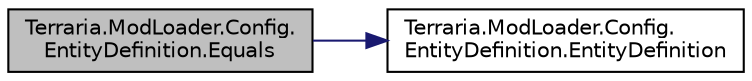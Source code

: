 digraph "Terraria.ModLoader.Config.EntityDefinition.Equals"
{
 // LATEX_PDF_SIZE
  edge [fontname="Helvetica",fontsize="10",labelfontname="Helvetica",labelfontsize="10"];
  node [fontname="Helvetica",fontsize="10",shape=record];
  rankdir="LR";
  Node1 [label="Terraria.ModLoader.Config.\lEntityDefinition.Equals",height=0.2,width=0.4,color="black", fillcolor="grey75", style="filled", fontcolor="black",tooltip=" "];
  Node1 -> Node2 [color="midnightblue",fontsize="10",style="solid",fontname="Helvetica"];
  Node2 [label="Terraria.ModLoader.Config.\lEntityDefinition.EntityDefinition",height=0.2,width=0.4,color="black", fillcolor="white", style="filled",URL="$class_terraria_1_1_mod_loader_1_1_config_1_1_entity_definition.html#aca46957412f9e34881dd1d0370306dcd",tooltip=" "];
}
